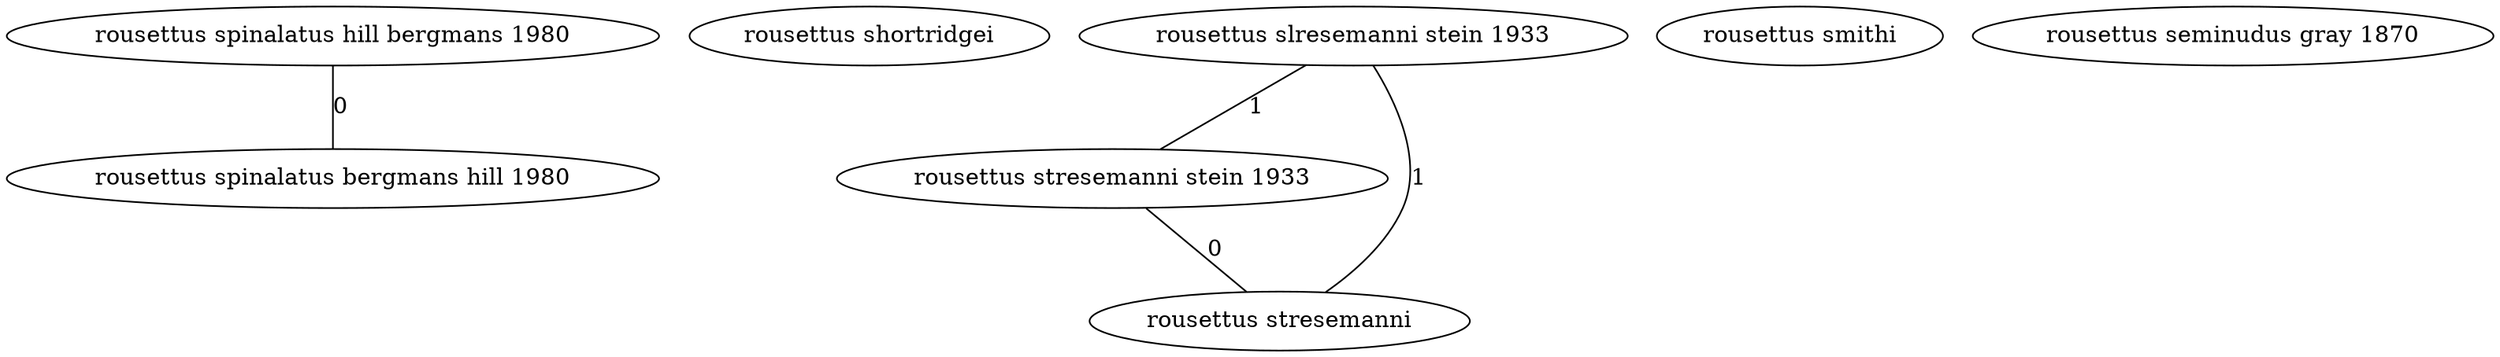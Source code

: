 graph G {
785584 [label="rousettus spinalatus hill bergmans 1980"];
3474821 [label="rousettus shortridgei"];
3273061 [label="rousettus slresemanni stein 1933"];
2539380 [label="rousettus smithi"];
2319439 [label="rousettus seminudus gray 1870"];
227113 [label="rousettus stresemanni stein 1933"];
2030497 [label="rousettus stresemanni"];
155605 [label="rousettus spinalatus bergmans hill 1980"];
785584 -- 155605 [label="0"];
3273061 -- 227113 [label="1"];
3273061 -- 2030497 [label="1"];
227113 -- 2030497 [label="0"];
}
